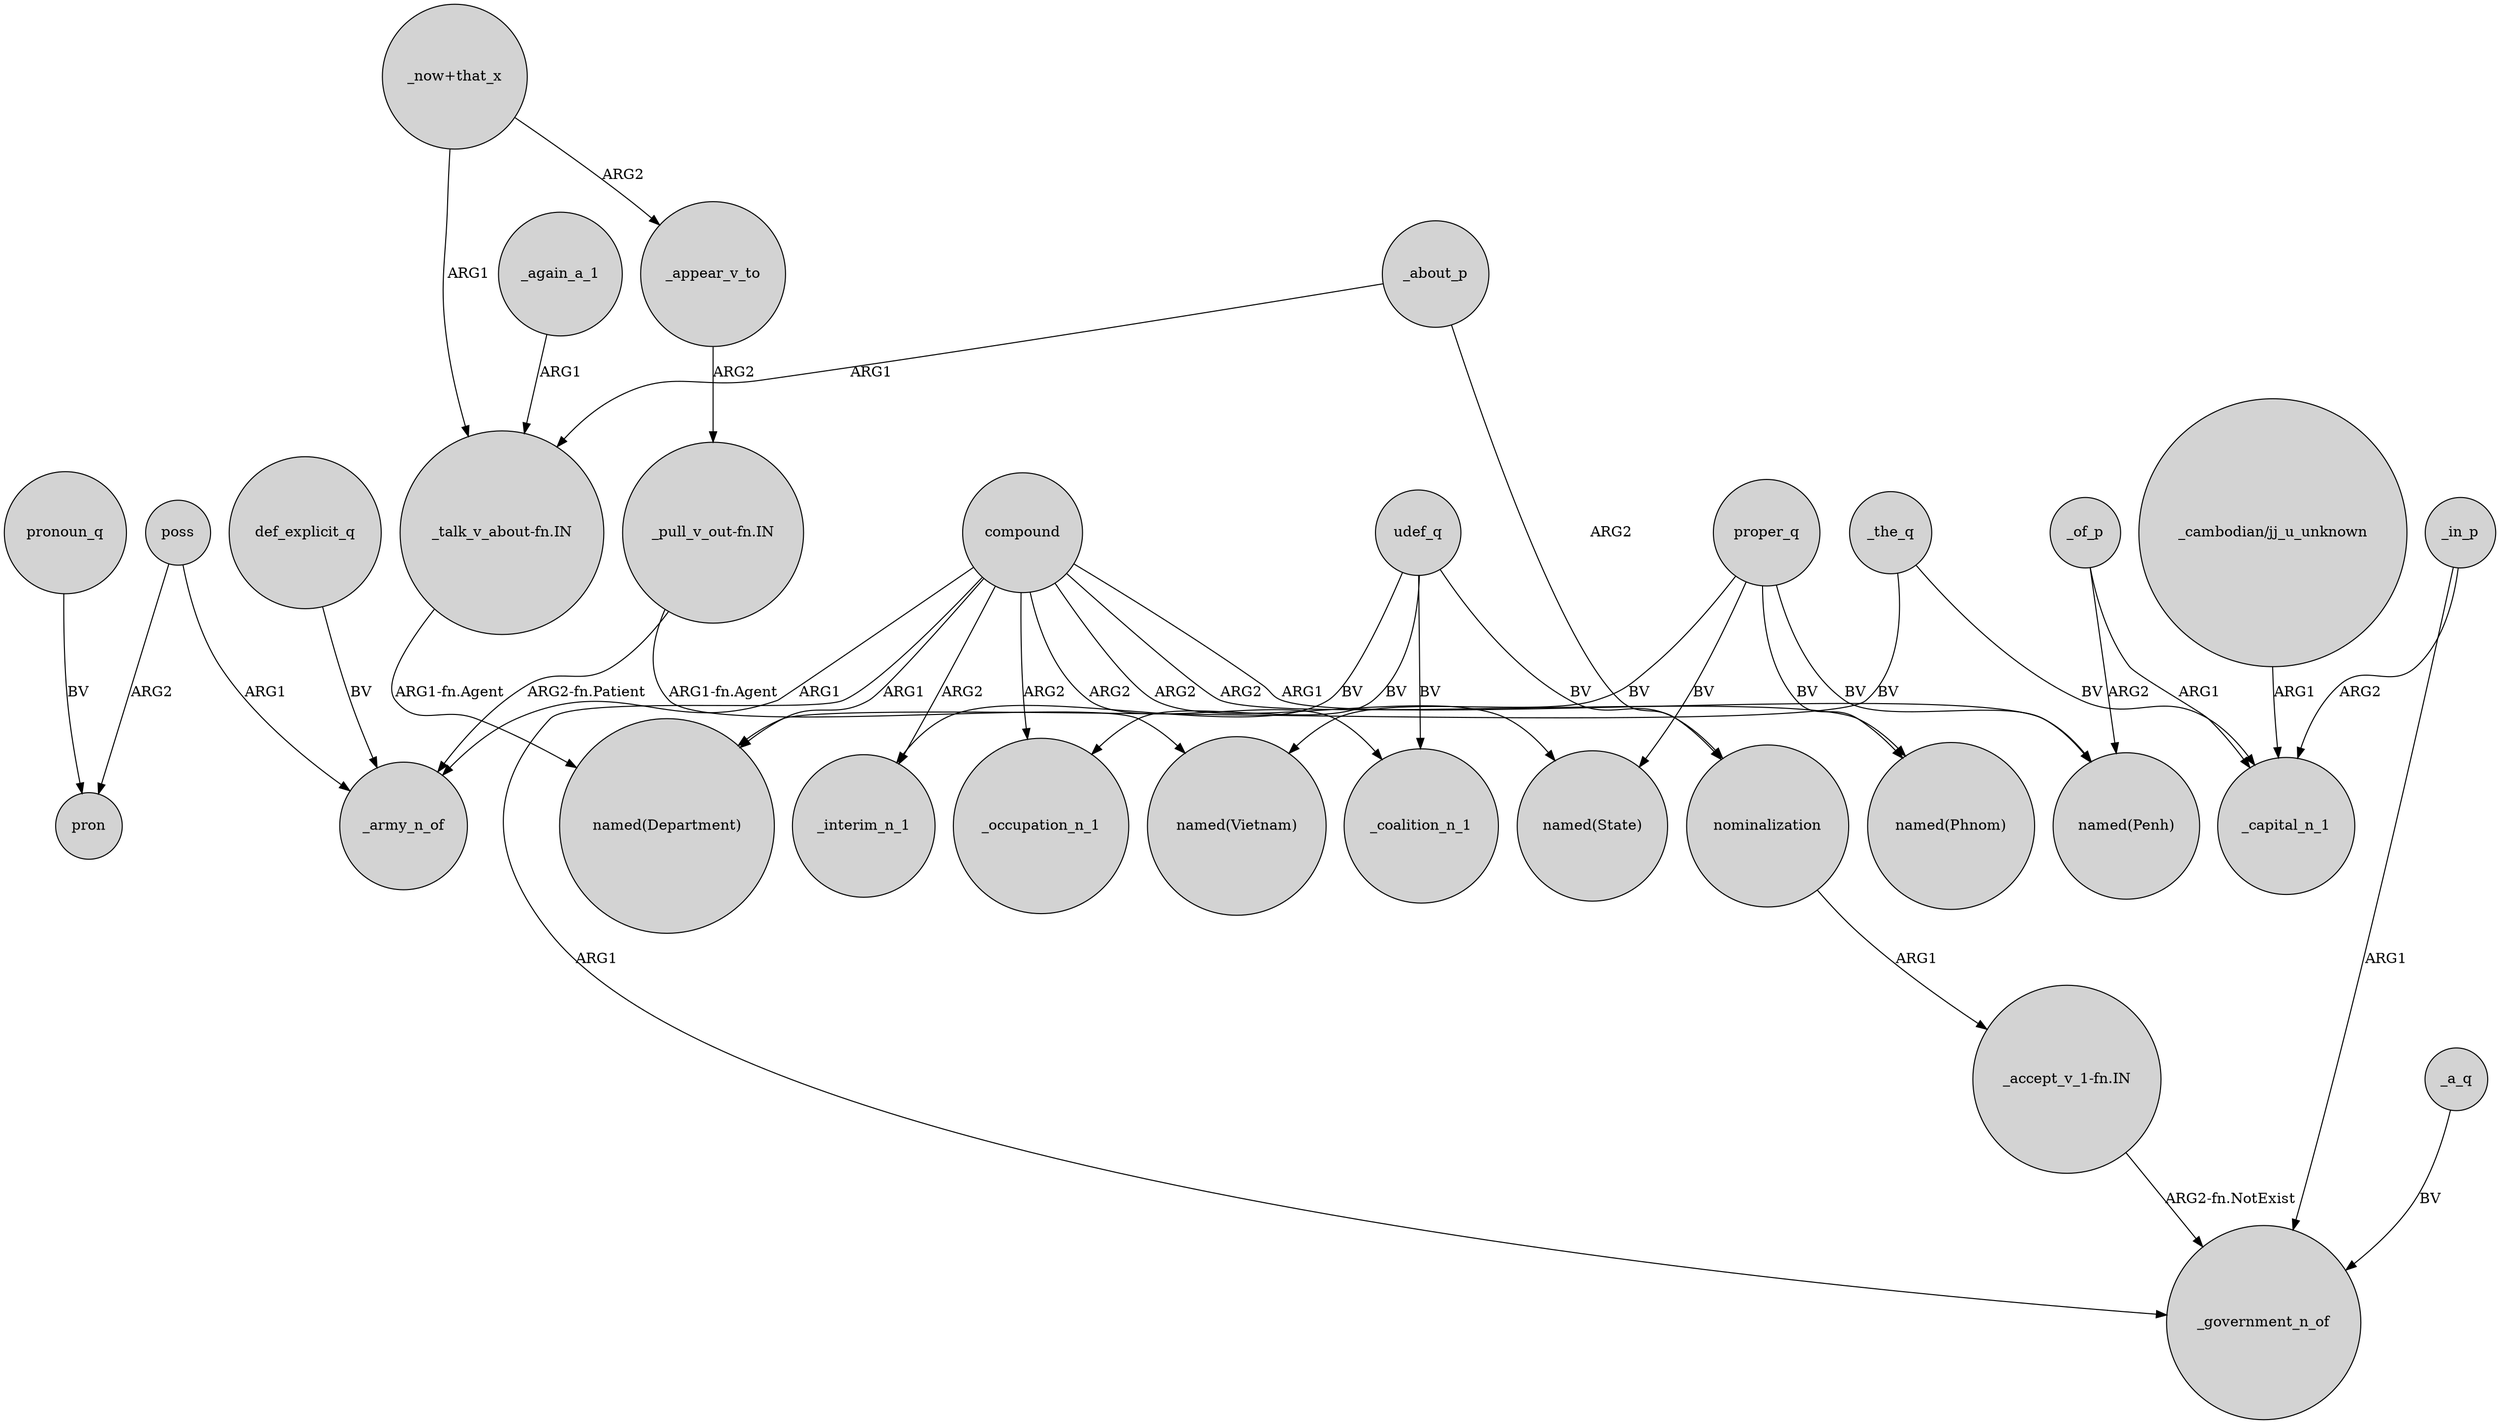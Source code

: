 digraph {
	node [shape=circle style=filled]
	_about_p -> "_talk_v_about-fn.IN" [label=ARG1]
	compound -> _army_n_of [label=ARG1]
	poss -> pron [label=ARG2]
	compound -> _government_n_of [label=ARG1]
	_about_p -> nominalization [label=ARG2]
	_of_p -> "named(Penh)" [label=ARG2]
	def_explicit_q -> _army_n_of [label=BV]
	nominalization -> "_accept_v_1-fn.IN" [label=ARG1]
	"_now+that_x" -> _appear_v_to [label=ARG2]
	"_cambodian/jj_u_unknown" -> _capital_n_1 [label=ARG1]
	proper_q -> "named(Phnom)" [label=BV]
	"_pull_v_out-fn.IN" -> "named(Vietnam)" [label="ARG1-fn.Agent"]
	udef_q -> _coalition_n_1 [label=BV]
	poss -> _army_n_of [label=ARG1]
	compound -> "named(Phnom)" [label=ARG2]
	compound -> "named(State)" [label=ARG2]
	pronoun_q -> pron [label=BV]
	_the_q -> _capital_n_1 [label=BV]
	compound -> _interim_n_1 [label=ARG2]
	compound -> _coalition_n_1 [label=ARG2]
	udef_q -> _interim_n_1 [label=BV]
	_the_q -> "named(Department)" [label=BV]
	"_talk_v_about-fn.IN" -> "named(Department)" [label="ARG1-fn.Agent"]
	udef_q -> nominalization [label=BV]
	"_pull_v_out-fn.IN" -> _army_n_of [label="ARG2-fn.Patient"]
	_of_p -> _capital_n_1 [label=ARG1]
	proper_q -> "named(Vietnam)" [label=BV]
	"_accept_v_1-fn.IN" -> _government_n_of [label="ARG2-fn.NotExist"]
	compound -> _occupation_n_1 [label=ARG2]
	"_now+that_x" -> "_talk_v_about-fn.IN" [label=ARG1]
	proper_q -> "named(State)" [label=BV]
	_appear_v_to -> "_pull_v_out-fn.IN" [label=ARG2]
	_a_q -> _government_n_of [label=BV]
	compound -> "named(Department)" [label=ARG1]
	udef_q -> _occupation_n_1 [label=BV]
	proper_q -> "named(Penh)" [label=BV]
	compound -> "named(Penh)" [label=ARG1]
	_again_a_1 -> "_talk_v_about-fn.IN" [label=ARG1]
	_in_p -> _government_n_of [label=ARG1]
	_in_p -> _capital_n_1 [label=ARG2]
}
